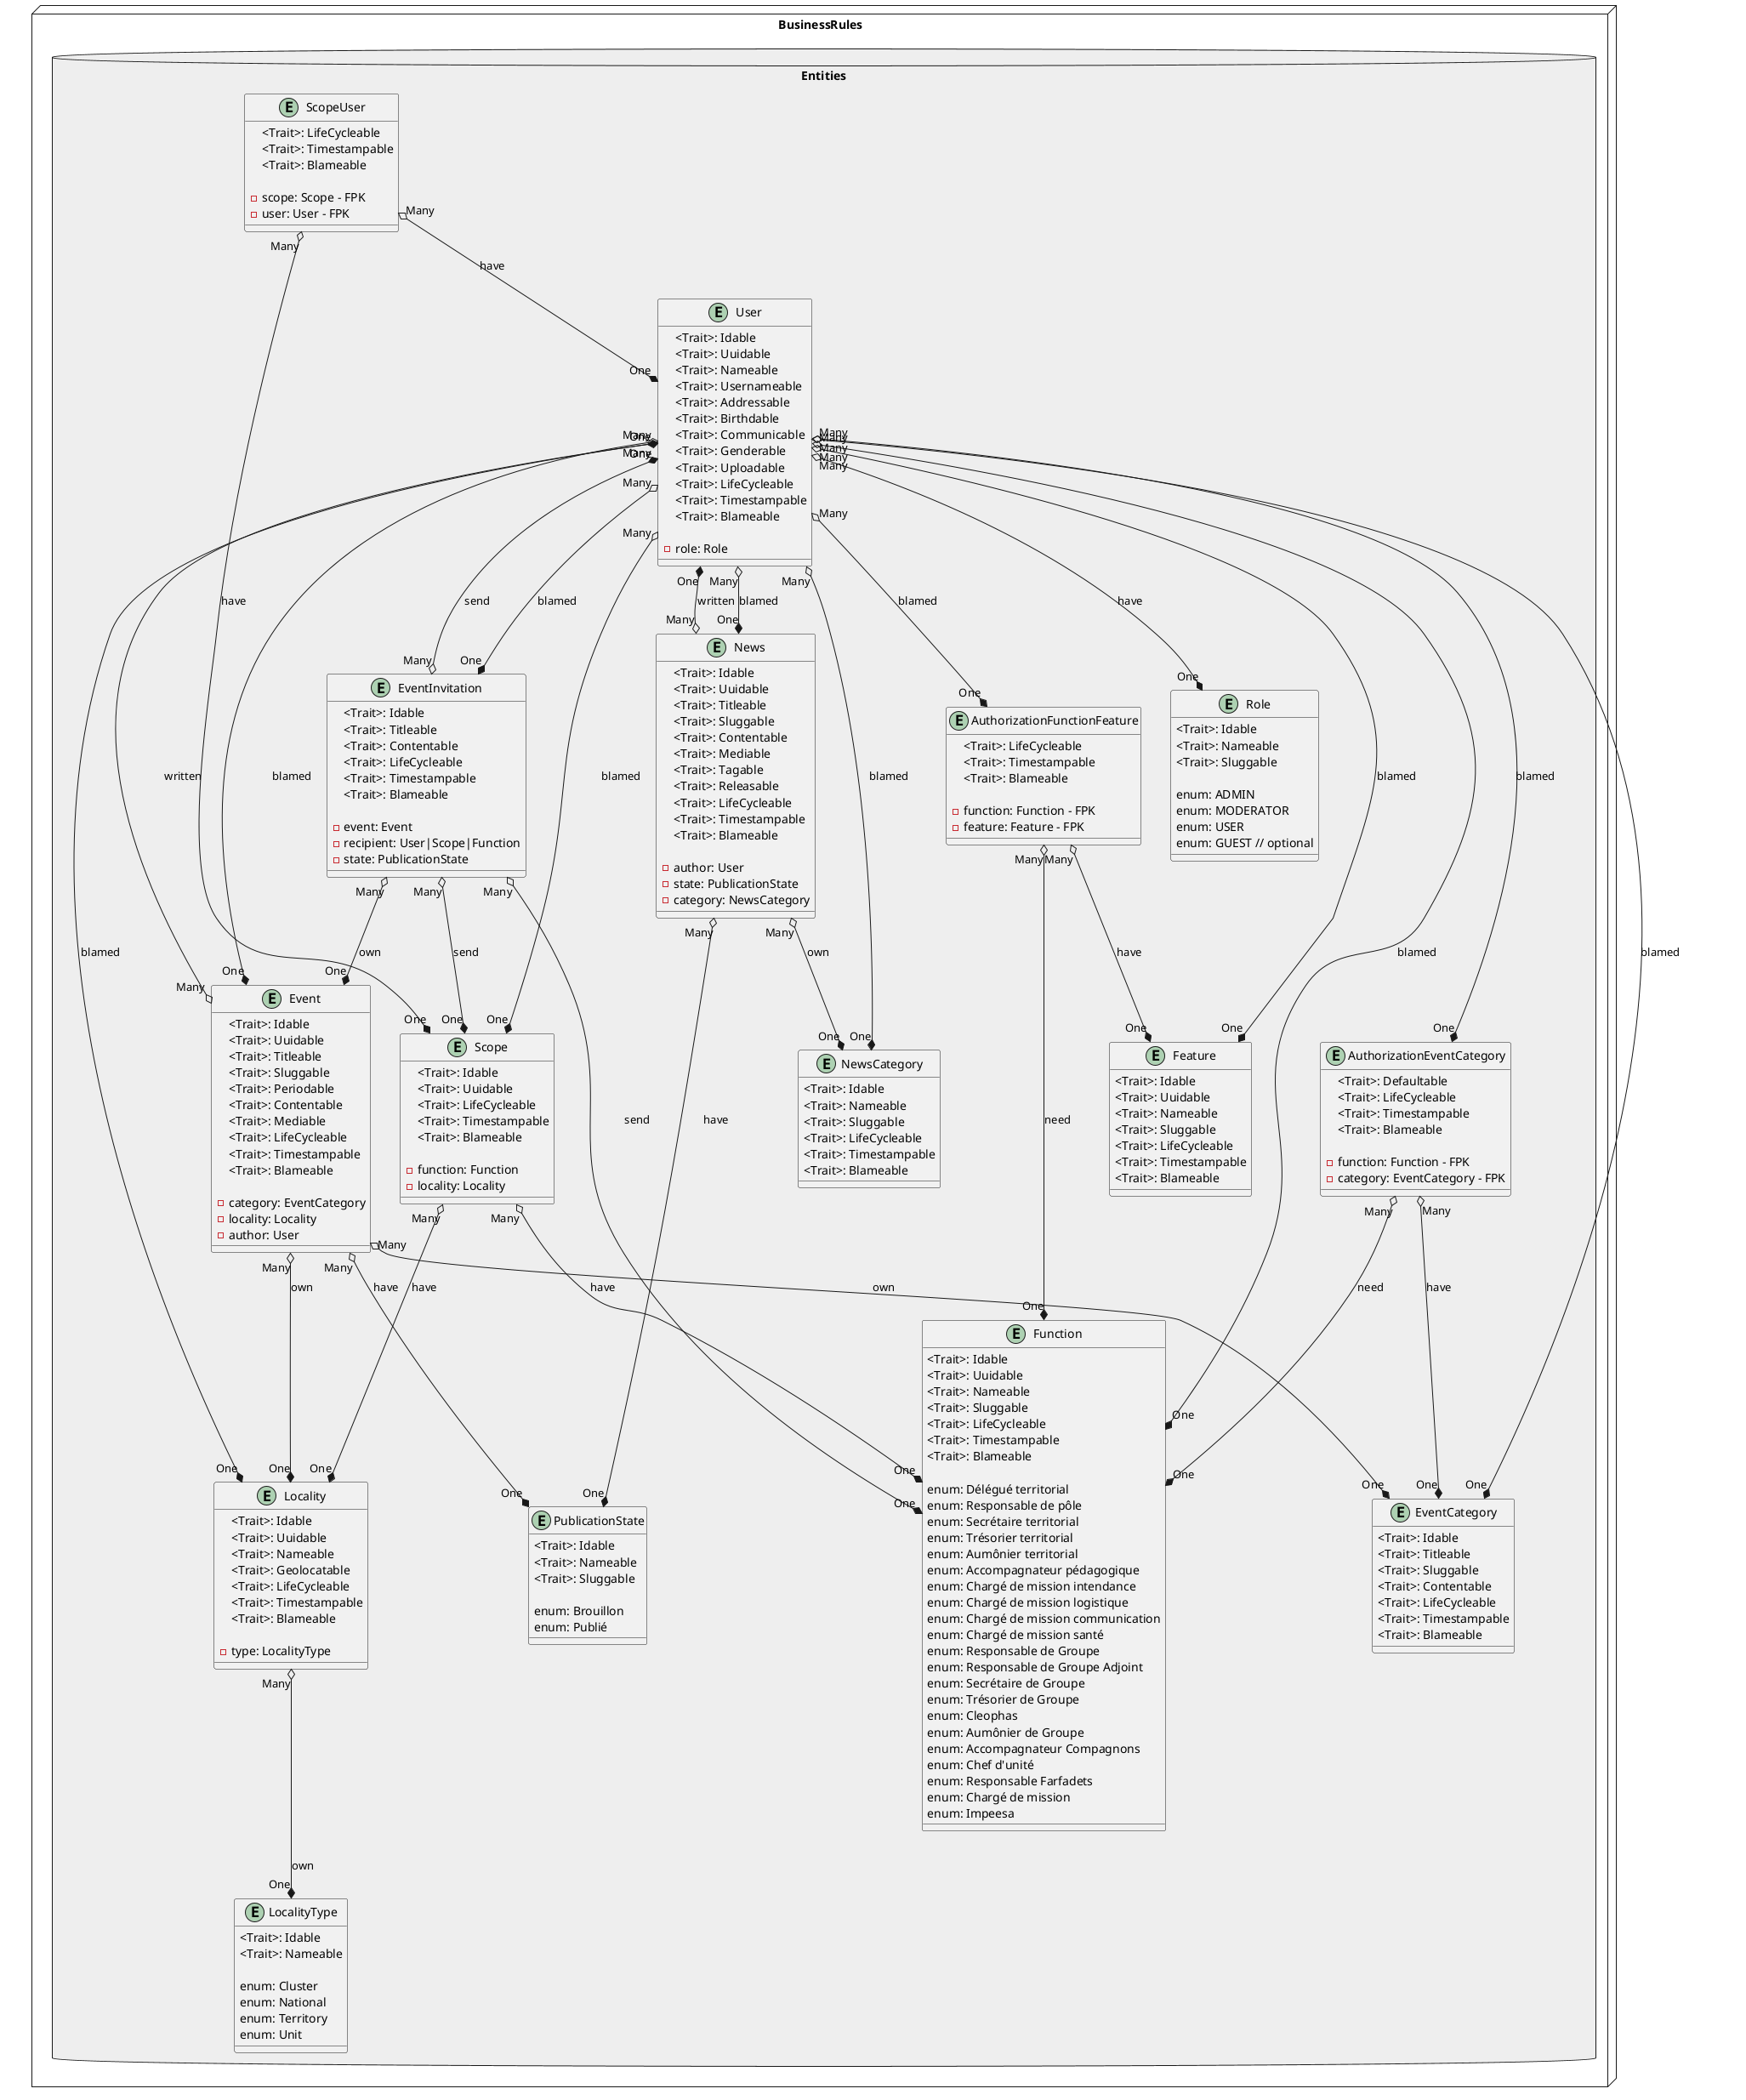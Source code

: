 @startuml
package "BusinessRules" <<Node>> #FFF {
    package "Entities" <<Database>> #EEE {
        entity AuthorizationFunctionFeature {
            <Trait>: LifeCycleable
            <Trait>: Timestampable
            <Trait>: Blameable

            -{field} function: Function - FPK
            -{field} feature: Feature - FPK
        }

        entity AuthorizationEventCategory {
            <Trait>: Defaultable
            <Trait>: LifeCycleable
            <Trait>: Timestampable
            <Trait>: Blameable

            -{field} function: Function - FPK
            -{field} category: EventCategory - FPK
        }

        entity Feature {
            <Trait>: Idable
            <Trait>: Uuidable
            <Trait>: Nameable
            <Trait>: Sluggable
            <Trait>: LifeCycleable
            <Trait>: Timestampable
            <Trait>: Blameable
        }

        entity Function {
            <Trait>: Idable
            <Trait>: Uuidable
            <Trait>: Nameable
            <Trait>: Sluggable
            <Trait>: LifeCycleable
            <Trait>: Timestampable
            <Trait>: Blameable

            enum: Délégué territorial
            enum: Responsable de pôle
            enum: Secrétaire territorial
            enum: Trésorier territorial
            enum: Aumônier territorial
            enum: Accompagnateur pédagogique
            enum: Chargé de mission intendance
            enum: Chargé de mission logistique
            enum: Chargé de mission communication
            enum: Chargé de mission santé
            enum: Responsable de Groupe
            enum: Responsable de Groupe Adjoint
            enum: Secrétaire de Groupe
            enum: Trésorier de Groupe
            enum: Cleophas
            enum: Aumônier de Groupe
            enum: Accompagnateur Compagnons
            enum: Chef d'unité
            enum: Responsable Farfadets
            enum: Chargé de mission
            enum: Impeesa
        }

        entity Event {
            <Trait>: Idable
            <Trait>: Uuidable
            <Trait>: Titleable
            <Trait>: Sluggable
            <Trait>: Periodable
            <Trait>: Contentable
            <Trait>: Mediable
            <Trait>: LifeCycleable
            <Trait>: Timestampable
            <Trait>: Blameable

            -{field} category: EventCategory
            -{field} locality: Locality
            -{field} author: User
        }

        entity EventCategory {
            <Trait>: Idable
            <Trait>: Titleable
            <Trait>: Sluggable
            <Trait>: Contentable
            <Trait>: LifeCycleable
            <Trait>: Timestampable
            <Trait>: Blameable
        }

        entity EventInvitation {
            <Trait>: Idable
            <Trait>: Titleable
            <Trait>: Contentable
            <Trait>: LifeCycleable
            <Trait>: Timestampable
            <Trait>: Blameable

            -{field} event: Event
            -{field} recipient: User|Scope|Function
            -{field} state: PublicationState
        }

        entity Locality {
            <Trait>: Idable
            <Trait>: Uuidable
            <Trait>: Nameable
            <Trait>: Geolocatable
            <Trait>: LifeCycleable
            <Trait>: Timestampable
            <Trait>: Blameable

            -{field} type: LocalityType
        }

        entity LocalityType {
            <Trait>: Idable
            <Trait>: Nameable

            enum: Cluster
            enum: National
            enum: Territory
            enum: Unit
        }

        entity News {
            <Trait>: Idable
            <Trait>: Uuidable
            <Trait>: Titleable
            <Trait>: Sluggable
            <Trait>: Contentable
            <Trait>: Mediable
            <Trait>: Tagable
            <Trait>: Releasable
            <Trait>: LifeCycleable
            <Trait>: Timestampable
            <Trait>: Blameable

            -{field} author: User
            -{field} state: PublicationState
            -{field} category: NewsCategory
        }

        entity NewsCategory {
            <Trait>: Idable
            <Trait>: Nameable
            <Trait>: Sluggable
            <Trait>: LifeCycleable
            <Trait>: Timestampable
            <Trait>: Blameable
        }

        entity PublicationState {
            <Trait>: Idable
            <Trait>: Nameable
            <Trait>: Sluggable

            enum: Brouillon
            enum: Publié
        }

        entity Role {
            <Trait>: Idable
            <Trait>: Nameable
            <Trait>: Sluggable

            enum: ADMIN
            enum: MODERATOR
            enum: USER
            enum: GUEST // optional
        }

        entity Scope {
            <Trait>: Idable
            <Trait>: Uuidable
            <Trait>: LifeCycleable
            <Trait>: Timestampable
            <Trait>: Blameable

            -{field} function: Function
            -{field} locality: Locality
        }

        entity ScopeUser {
            <Trait>: LifeCycleable
            <Trait>: Timestampable
            <Trait>: Blameable

            -{field} scope: Scope - FPK
            -{field} user: User - FPK
        }

        entity User {
            <Trait>: Idable
            <Trait>: Uuidable
            <Trait>: Nameable
            <Trait>: Usernameable
            <Trait>: Addressable
            <Trait>: Birthdable
            <Trait>: Communicable
            <Trait>: Genderable
            <Trait>: Uploadable
            <Trait>: LifeCycleable
            <Trait>: Timestampable
            <Trait>: Blameable

            -{field} role: Role
        }

        AuthorizationFunctionFeature "Many" o--* "One" Function: need
        AuthorizationFunctionFeature "Many" o--* "One" Feature: have

        AuthorizationEventCategory "Many" o--* "One" Function: need
        AuthorizationEventCategory "Many" o--* "One" EventCategory: have

        Event "Many" o--* "One" EventCategory: own
        Event "Many" o--* "One" Locality: own
        Event "Many" o--* "One" User: written
        Event "Many" o--* "One" PublicationState: have

        EventInvitation "Many" o--* "One" Event: own
        EventInvitation "Many" o--* "One" User: send
        EventInvitation "Many" o--* "One" Scope: send
        EventInvitation "Many" o--* "One" Function: send

        Locality "Many" o--* "One" LocalityType: own

        News "Many" o--* "One" User: written
        News "Many" o--* "One" NewsCategory: own
        News "Many" o--* "One" PublicationState: have

        Scope "Many" o--* "One" Function: have
        Scope "Many" o--* "One" Locality: have

        ScopeUser "Many" o--* "One" Scope: have
        ScopeUser "Many" o--* "One" User: have

        User "Many" o--* "One" Role: have
        User "Many" o--* "One" AuthorizationFunctionFeature: blamed
        User "Many" o--* "One" AuthorizationEventCategory: blamed
        User "Many" o--* "One" Feature: blamed
        User "Many" o--* "One" Function: blamed
        User "Many" o--* "One" Event: blamed
        User "Many" o--* "One" EventCategory: blamed
        User "Many" o--* "One" EventInvitation: blamed
        User "Many" o--* "One" Locality: blamed
        User "Many" o--* "One" News: blamed
        User "Many" o--* "One" NewsCategory: blamed
        User "Many" o--* "One" Scope: blamed
    }
}
@enduml

